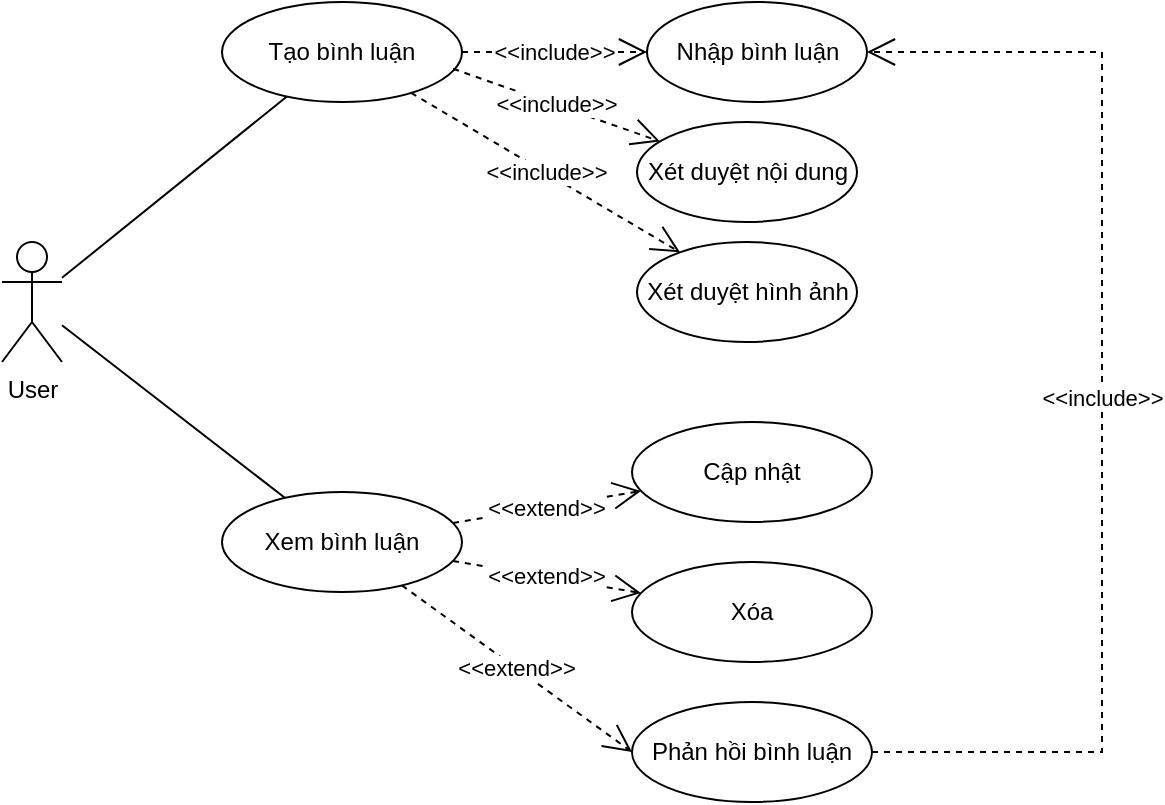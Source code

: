 <mxfile version="24.7.17">
  <diagram name="Page-1" id="gJKtv1bLxc3i53e5d5N1">
    <mxGraphModel dx="1290" dy="563" grid="1" gridSize="10" guides="1" tooltips="1" connect="1" arrows="1" fold="1" page="1" pageScale="1" pageWidth="850" pageHeight="1100" math="0" shadow="0">
      <root>
        <mxCell id="0" />
        <mxCell id="1" parent="0" />
        <mxCell id="Agyuet9ktowAPZugGZ8n-1" value="User" style="shape=umlActor;verticalLabelPosition=bottom;verticalAlign=top;html=1;outlineConnect=0;" vertex="1" parent="1">
          <mxGeometry x="110" y="170" width="30" height="60" as="geometry" />
        </mxCell>
        <mxCell id="Agyuet9ktowAPZugGZ8n-2" value="" style="endArrow=none;html=1;rounded=0;" edge="1" parent="1" source="Agyuet9ktowAPZugGZ8n-1" target="Agyuet9ktowAPZugGZ8n-12">
          <mxGeometry width="50" height="50" relative="1" as="geometry">
            <mxPoint x="205" y="250" as="sourcePoint" />
            <mxPoint x="160" y="200" as="targetPoint" />
          </mxGeometry>
        </mxCell>
        <mxCell id="Agyuet9ktowAPZugGZ8n-3" value="Tạo bình luận" style="ellipse;whiteSpace=wrap;html=1;" vertex="1" parent="1">
          <mxGeometry x="220" y="50" width="120" height="50" as="geometry" />
        </mxCell>
        <mxCell id="Agyuet9ktowAPZugGZ8n-6" value="Nhập bình luận" style="ellipse;whiteSpace=wrap;html=1;" vertex="1" parent="1">
          <mxGeometry x="432.5" y="50" width="110" height="50" as="geometry" />
        </mxCell>
        <mxCell id="Agyuet9ktowAPZugGZ8n-7" value="&amp;lt;&amp;lt;include&amp;gt;&amp;gt;" style="endArrow=open;endSize=12;dashed=1;html=1;rounded=0;strokeColor=default;align=center;verticalAlign=middle;fontFamily=Helvetica;fontSize=11;fontColor=default;labelBackgroundColor=default;edgeStyle=none;" edge="1" parent="1" source="Agyuet9ktowAPZugGZ8n-3" target="Agyuet9ktowAPZugGZ8n-6">
          <mxGeometry x="-0.005" width="160" relative="1" as="geometry">
            <mxPoint x="414.14" y="460" as="sourcePoint" />
            <mxPoint x="694.14" y="470" as="targetPoint" />
            <mxPoint as="offset" />
          </mxGeometry>
        </mxCell>
        <mxCell id="Agyuet9ktowAPZugGZ8n-8" value="Cập nhật" style="ellipse;whiteSpace=wrap;html=1;" vertex="1" parent="1">
          <mxGeometry x="425" y="260" width="120" height="50" as="geometry" />
        </mxCell>
        <mxCell id="Agyuet9ktowAPZugGZ8n-9" value="Xóa" style="ellipse;whiteSpace=wrap;html=1;" vertex="1" parent="1">
          <mxGeometry x="425" y="330" width="120" height="50" as="geometry" />
        </mxCell>
        <mxCell id="Agyuet9ktowAPZugGZ8n-10" value="&amp;lt;&amp;lt;extend&amp;gt;&amp;gt;" style="endArrow=open;endSize=12;dashed=1;html=1;rounded=0;strokeColor=default;align=center;verticalAlign=middle;fontFamily=Helvetica;fontSize=11;fontColor=default;labelBackgroundColor=default;edgeStyle=none;" edge="1" parent="1" source="Agyuet9ktowAPZugGZ8n-12" target="Agyuet9ktowAPZugGZ8n-8">
          <mxGeometry x="0.001" width="160" relative="1" as="geometry">
            <mxPoint x="400.275" y="444.016" as="sourcePoint" />
            <mxPoint x="634.14" y="420" as="targetPoint" />
            <mxPoint as="offset" />
          </mxGeometry>
        </mxCell>
        <mxCell id="Agyuet9ktowAPZugGZ8n-11" value="&amp;lt;&amp;lt;extend&amp;gt;&amp;gt;" style="endArrow=open;endSize=12;dashed=1;html=1;rounded=0;strokeColor=default;align=center;verticalAlign=middle;fontFamily=Helvetica;fontSize=11;fontColor=default;labelBackgroundColor=default;edgeStyle=none;" edge="1" parent="1" source="Agyuet9ktowAPZugGZ8n-12" target="Agyuet9ktowAPZugGZ8n-9">
          <mxGeometry x="0.001" width="160" relative="1" as="geometry">
            <mxPoint x="380.0" y="437.441" as="sourcePoint" />
            <mxPoint x="524.14" y="300" as="targetPoint" />
            <mxPoint as="offset" />
          </mxGeometry>
        </mxCell>
        <mxCell id="Agyuet9ktowAPZugGZ8n-12" value="Xem bình luận" style="ellipse;whiteSpace=wrap;html=1;" vertex="1" parent="1">
          <mxGeometry x="220" y="295" width="120" height="50" as="geometry" />
        </mxCell>
        <mxCell id="Agyuet9ktowAPZugGZ8n-13" value="" style="endArrow=none;html=1;rounded=0;" edge="1" parent="1" source="Agyuet9ktowAPZugGZ8n-1" target="Agyuet9ktowAPZugGZ8n-3">
          <mxGeometry width="50" height="50" relative="1" as="geometry">
            <mxPoint x="150" y="223" as="sourcePoint" />
            <mxPoint x="284" y="342" as="targetPoint" />
          </mxGeometry>
        </mxCell>
        <mxCell id="Agyuet9ktowAPZugGZ8n-15" value="Phản hồi bình luận" style="ellipse;whiteSpace=wrap;html=1;" vertex="1" parent="1">
          <mxGeometry x="425" y="400" width="120" height="50" as="geometry" />
        </mxCell>
        <mxCell id="Agyuet9ktowAPZugGZ8n-17" value="&amp;lt;&amp;lt;extend&amp;gt;&amp;gt;" style="endArrow=open;endSize=12;dashed=1;html=1;rounded=0;strokeColor=default;align=center;verticalAlign=middle;fontFamily=Helvetica;fontSize=11;fontColor=default;labelBackgroundColor=default;edgeStyle=none;entryX=0;entryY=0.5;entryDx=0;entryDy=0;" edge="1" parent="1" source="Agyuet9ktowAPZugGZ8n-12" target="Agyuet9ktowAPZugGZ8n-15">
          <mxGeometry x="0.001" width="160" relative="1" as="geometry">
            <mxPoint x="345" y="340" as="sourcePoint" />
            <mxPoint x="428" y="355" as="targetPoint" />
            <mxPoint as="offset" />
          </mxGeometry>
        </mxCell>
        <mxCell id="Agyuet9ktowAPZugGZ8n-18" value="&amp;lt;&amp;lt;include&amp;gt;&amp;gt;" style="endArrow=open;endSize=12;dashed=1;html=1;rounded=0;strokeColor=default;align=center;verticalAlign=middle;fontFamily=Helvetica;fontSize=11;fontColor=default;labelBackgroundColor=default;edgeStyle=none;" edge="1" parent="1" source="Agyuet9ktowAPZugGZ8n-15" target="Agyuet9ktowAPZugGZ8n-6">
          <mxGeometry x="0.001" width="160" relative="1" as="geometry">
            <mxPoint x="350" y="165" as="sourcePoint" />
            <mxPoint x="450" y="165" as="targetPoint" />
            <mxPoint as="offset" />
            <Array as="points">
              <mxPoint x="660" y="425" />
              <mxPoint x="660" y="75" />
            </Array>
          </mxGeometry>
        </mxCell>
        <mxCell id="Agyuet9ktowAPZugGZ8n-19" value="Xét duyệt nội dung" style="ellipse;whiteSpace=wrap;html=1;" vertex="1" parent="1">
          <mxGeometry x="427.5" y="110" width="110" height="50" as="geometry" />
        </mxCell>
        <mxCell id="Agyuet9ktowAPZugGZ8n-20" value="Xét duyệt hình ảnh" style="ellipse;whiteSpace=wrap;html=1;" vertex="1" parent="1">
          <mxGeometry x="427.5" y="170" width="110" height="50" as="geometry" />
        </mxCell>
        <mxCell id="Agyuet9ktowAPZugGZ8n-21" value="&amp;lt;&amp;lt;include&amp;gt;&amp;gt;" style="endArrow=open;endSize=12;dashed=1;html=1;rounded=0;strokeColor=default;align=center;verticalAlign=middle;fontFamily=Helvetica;fontSize=11;fontColor=default;labelBackgroundColor=default;edgeStyle=none;exitX=0.963;exitY=0.668;exitDx=0;exitDy=0;exitPerimeter=0;" edge="1" parent="1" source="Agyuet9ktowAPZugGZ8n-3" target="Agyuet9ktowAPZugGZ8n-19">
          <mxGeometry x="-0.005" width="160" relative="1" as="geometry">
            <mxPoint x="350" y="85" as="sourcePoint" />
            <mxPoint x="443" y="85" as="targetPoint" />
            <mxPoint as="offset" />
          </mxGeometry>
        </mxCell>
        <mxCell id="Agyuet9ktowAPZugGZ8n-22" value="&amp;lt;&amp;lt;include&amp;gt;&amp;gt;" style="endArrow=open;endSize=12;dashed=1;html=1;rounded=0;strokeColor=default;align=center;verticalAlign=middle;fontFamily=Helvetica;fontSize=11;fontColor=default;labelBackgroundColor=default;edgeStyle=none;" edge="1" parent="1" source="Agyuet9ktowAPZugGZ8n-3" target="Agyuet9ktowAPZugGZ8n-20">
          <mxGeometry x="-0.005" width="160" relative="1" as="geometry">
            <mxPoint x="360" y="95" as="sourcePoint" />
            <mxPoint x="453" y="95" as="targetPoint" />
            <mxPoint as="offset" />
          </mxGeometry>
        </mxCell>
      </root>
    </mxGraphModel>
  </diagram>
</mxfile>
